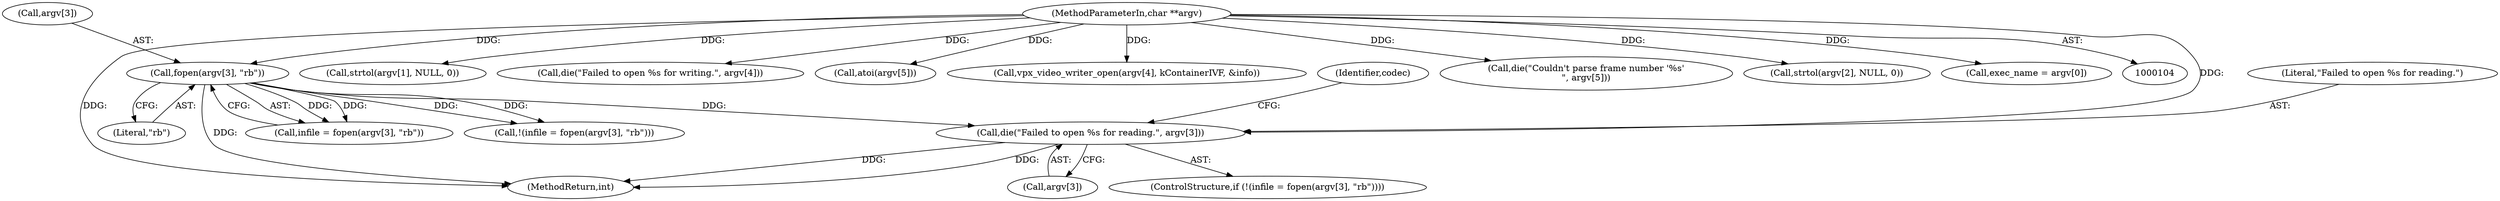 digraph "0_Android_5a9753fca56f0eeb9f61e342b2fccffc364f9426_23@pointer" {
"1000359" [label="(Call,die(\"Failed to open %s for reading.\", argv[3]))"];
"1000354" [label="(Call,fopen(argv[3], \"rb\"))"];
"1000106" [label="(MethodParameterIn,char **argv)"];
"1000192" [label="(Call,strtol(argv[1], NULL, 0))"];
"1000352" [label="(Call,infile = fopen(argv[3], \"rb\"))"];
"1000351" [label="(Call,!(infile = fopen(argv[3], \"rb\")))"];
"1000345" [label="(Call,die(\"Failed to open %s for writing.\", argv[4]))"];
"1000359" [label="(Call,die(\"Failed to open %s for reading.\", argv[3]))"];
"1000106" [label="(MethodParameterIn,char **argv)"];
"1000360" [label="(Literal,\"Failed to open %s for reading.\")"];
"1000169" [label="(Call,atoi(argv[5]))"];
"1000355" [label="(Call,argv[3])"];
"1000335" [label="(Call,vpx_video_writer_open(argv[4], kContainerIVF, &info))"];
"1000361" [label="(Call,argv[3])"];
"1000176" [label="(Call,die(\"Couldn't parse frame number '%s'\n\", argv[5]))"];
"1000202" [label="(Call,strtol(argv[2], NULL, 0))"];
"1000358" [label="(Literal,\"rb\")"];
"1000367" [label="(Identifier,codec)"];
"1000147" [label="(Call,exec_name = argv[0])"];
"1000450" [label="(MethodReturn,int)"];
"1000354" [label="(Call,fopen(argv[3], \"rb\"))"];
"1000350" [label="(ControlStructure,if (!(infile = fopen(argv[3], \"rb\"))))"];
"1000359" -> "1000350"  [label="AST: "];
"1000359" -> "1000361"  [label="CFG: "];
"1000360" -> "1000359"  [label="AST: "];
"1000361" -> "1000359"  [label="AST: "];
"1000367" -> "1000359"  [label="CFG: "];
"1000359" -> "1000450"  [label="DDG: "];
"1000359" -> "1000450"  [label="DDG: "];
"1000354" -> "1000359"  [label="DDG: "];
"1000106" -> "1000359"  [label="DDG: "];
"1000354" -> "1000352"  [label="AST: "];
"1000354" -> "1000358"  [label="CFG: "];
"1000355" -> "1000354"  [label="AST: "];
"1000358" -> "1000354"  [label="AST: "];
"1000352" -> "1000354"  [label="CFG: "];
"1000354" -> "1000450"  [label="DDG: "];
"1000354" -> "1000351"  [label="DDG: "];
"1000354" -> "1000351"  [label="DDG: "];
"1000354" -> "1000352"  [label="DDG: "];
"1000354" -> "1000352"  [label="DDG: "];
"1000106" -> "1000354"  [label="DDG: "];
"1000106" -> "1000104"  [label="AST: "];
"1000106" -> "1000450"  [label="DDG: "];
"1000106" -> "1000147"  [label="DDG: "];
"1000106" -> "1000169"  [label="DDG: "];
"1000106" -> "1000176"  [label="DDG: "];
"1000106" -> "1000192"  [label="DDG: "];
"1000106" -> "1000202"  [label="DDG: "];
"1000106" -> "1000335"  [label="DDG: "];
"1000106" -> "1000345"  [label="DDG: "];
}
